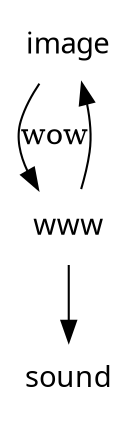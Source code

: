digraph Self { 
graph [  fontname = "Verdana",
                        fontsize = 10,
                        size = "6,6" ];
node [   shape = box,
                        sides = 4,
                        distortion = "0.0",
                        orientation = "0.0",
                        skew = "0.0",
                        color = white,
                        style = filled,
                        fontname = "Verdana" ];

    "image" -> "www" [label="wow"]    
    "www" -> "image" 
    "www" -> "sound"

}

